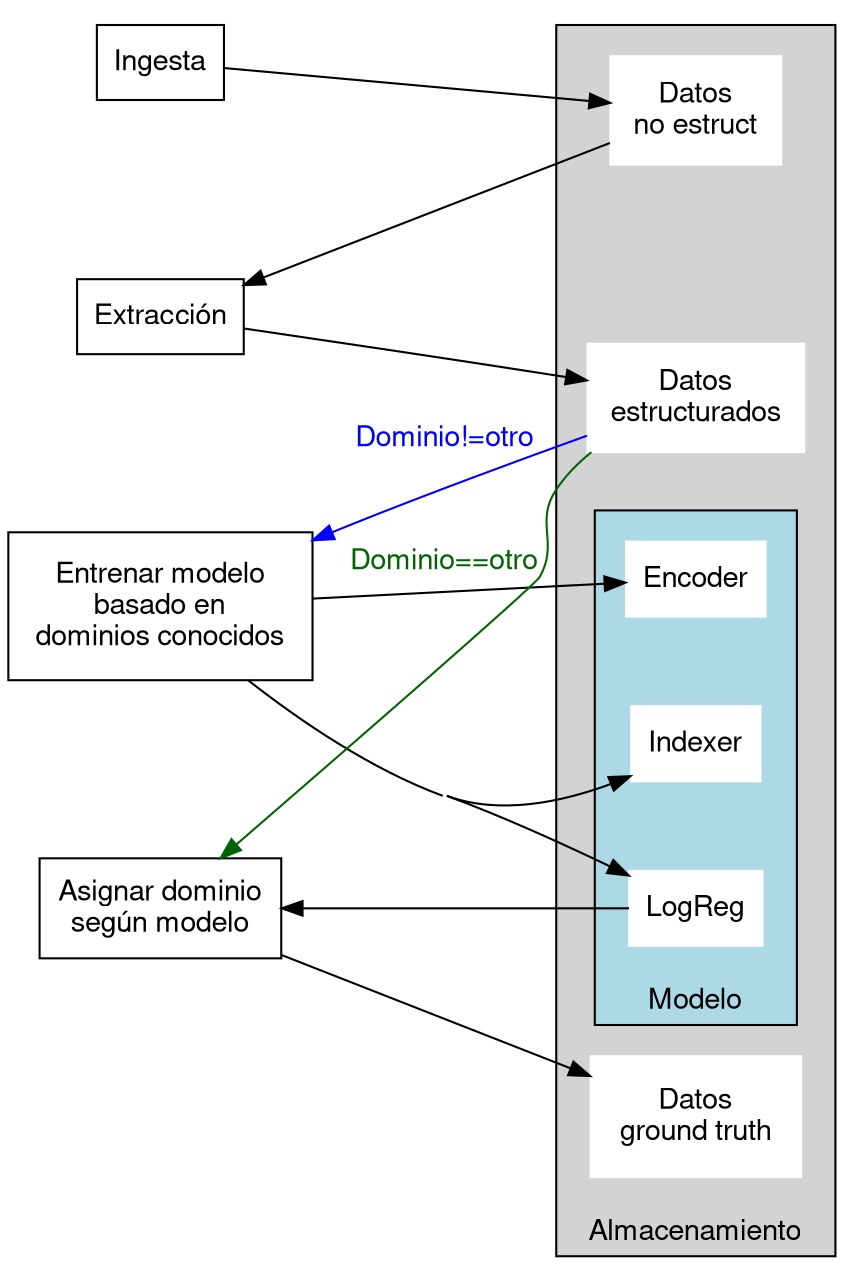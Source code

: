 digraph G {
  # dot -Tsvg file.gv -o file.sgv | kitty icat file.svg
 
  fontname="Helvetica,Arial,sans-serif"
  node [fontname="Helvetica,Arial,sans-serif"]
  edge [fontname="Helvetica,Arial,sans-serif"]
  concentrate=True;

  rankdir=LR;  
  node [shape=box]
  #ranksep=1.5
  nodesep=0.6
  splines=true

  ingesta [label="Ingesta"];
  extract [label="Extracción"];
  train [label="Entrenar modelo\nbasado en\ndominios conocidos", margin=0.18];


  subgraph cluster_0 {
    style=filled

    node [style=filled, color=white]
    label="Almacenamiento"margin=15
    labelloc="bottom";
    df_raw [label="Datos\nno estruct", margin=0.15]
    df_known [label="Datos\nestructurados", margin=0.15];

    subgraph cluster_1 {
      rankdir=TB
      style=filled
      bgcolor = lightblue;
      label="Modelo"
      labelloc="bottom"
      Encoder;
      Indexer;
      LogReg;
    }

    df_pred [label="Datos\nground truth", margin=0.20];
    { rank = same; df_raw; df_known; df_pred;}
  }

  predict [label="Asignar dominio\nsegún modelo", margin=0.13];

  # Asegurar orden
  ingesta -> extract [style=invis, nodesep=0.3];
  extract -> train [style=invis];
  train -> predict [style=invis];


  df_raw -> df_known [style=invis];
  #df_known -> Encoder [style=invis];
  #LogReg -> df_pred [style=invis];

  ingesta -> df_raw;
  df_raw -> extract;
  extract -> df_known;
  df_known -> train [label="Dominio!=otro" color=blue fontcolor=blue];
  train -> Encoder;
  train -> Indexer;
  train -> LogReg;
  LogReg -> predict;
  #Indexer -> predict;
  #Encoder -> predict;
  predict -> df_pred;
  df_known -> predict [label="Dominio==otro" color=darkgreen fontcolor=darkgreen];
  #df_known -> df_pred [label="Dominio!=otro" color=purple fontcolor=purple];

  { rank = same; ingesta; extract; train; predict; }
  #{ rank = same; predict;}
}

